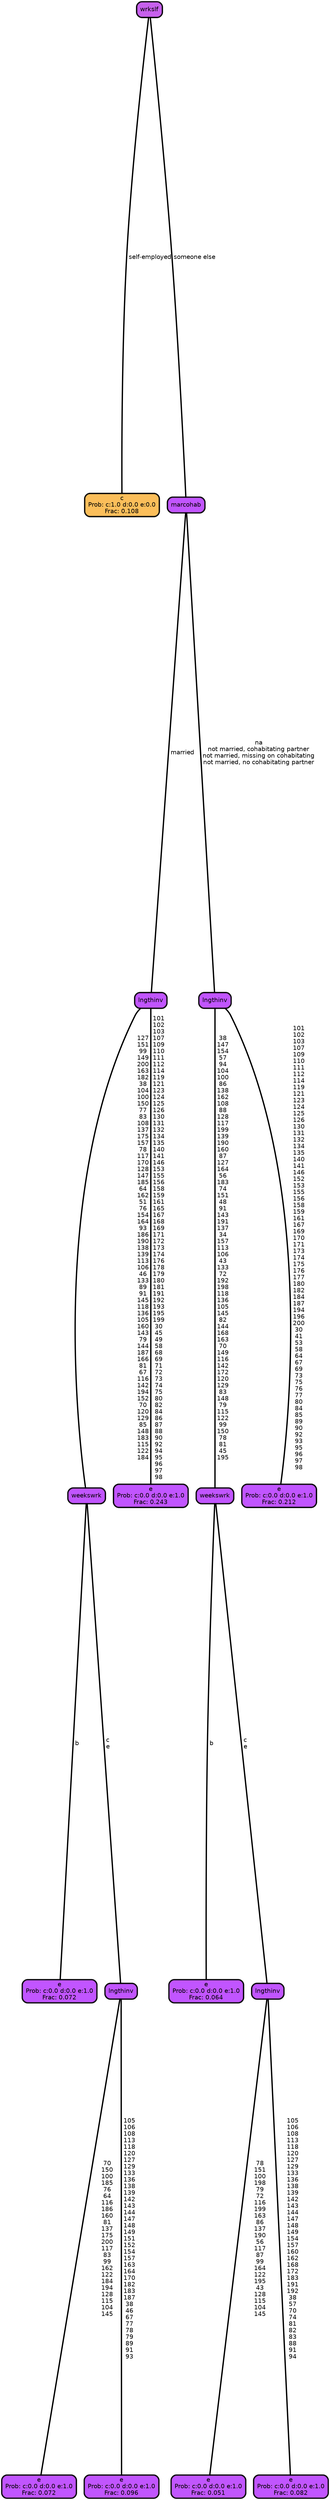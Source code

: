 graph Tree {
node [shape=box, style="filled, rounded",color="black",penwidth="3",fontcolor="black",                 fontname=helvetica] ;
graph [ranksep="0 equally", splines=straight,                 bgcolor=transparent, dpi=200] ;
edge [fontname=helvetica, color=black] ;
0 [label="c
Prob: c:1.0 d:0.0 e:0.0
Frac: 0.108", fillcolor="#fbbe5a"] ;
1 [label="wrkslf", fillcolor="#c760ed"] ;
2 [label="e
Prob: c:0.0 d:0.0 e:1.0
Frac: 0.072", fillcolor="#c155ff"] ;
3 [label="weekswrk", fillcolor="#c155fe"] ;
4 [label="e
Prob: c:0.0 d:0.0 e:1.0
Frac: 0.072", fillcolor="#c155ff"] ;
5 [label="lngthinv", fillcolor="#c155fe"] ;
6 [label="e
Prob: c:0.0 d:0.0 e:1.0
Frac: 0.096", fillcolor="#c155fe"] ;
7 [label="lngthinv", fillcolor="#c155fe"] ;
8 [label="e
Prob: c:0.0 d:0.0 e:1.0
Frac: 0.243", fillcolor="#c155ff"] ;
9 [label="marcohab", fillcolor="#c155fe"] ;
10 [label="e
Prob: c:0.0 d:0.0 e:1.0
Frac: 0.064", fillcolor="#c155ff"] ;
11 [label="weekswrk", fillcolor="#c155fe"] ;
12 [label="e
Prob: c:0.0 d:0.0 e:1.0
Frac: 0.051", fillcolor="#c156fd"] ;
13 [label="lngthinv", fillcolor="#c155fe"] ;
14 [label="e
Prob: c:0.0 d:0.0 e:1.0
Frac: 0.082", fillcolor="#c155ff"] ;
15 [label="lngthinv", fillcolor="#c155fe"] ;
16 [label="e
Prob: c:0.0 d:0.0 e:1.0
Frac: 0.212", fillcolor="#c155ff"] ;
1 -- 0 [label=" self-employed",penwidth=3] ;
1 -- 9 [label=" someone else",penwidth=3] ;
3 -- 2 [label=" b",penwidth=3] ;
3 -- 5 [label=" c\n e",penwidth=3] ;
5 -- 4 [label=" 70\n 150\n 100\n 185\n 76\n 64\n 116\n 186\n 160\n 81\n 137\n 175\n 200\n 117\n 83\n 99\n 162\n 122\n 184\n 194\n 128\n 115\n 104\n 145",penwidth=3] ;
5 -- 6 [label=" 105\n 106\n 108\n 113\n 118\n 120\n 127\n 129\n 133\n 136\n 138\n 139\n 142\n 143\n 144\n 147\n 148\n 149\n 151\n 152\n 154\n 157\n 163\n 164\n 170\n 182\n 183\n 187\n 38\n 46\n 67\n 77\n 78\n 79\n 89\n 91\n 93",penwidth=3] ;
7 -- 3 [label=" 127\n 151\n 99\n 149\n 200\n 163\n 182\n 38\n 104\n 100\n 150\n 77\n 83\n 108\n 137\n 175\n 157\n 78\n 117\n 170\n 128\n 147\n 185\n 64\n 162\n 51\n 76\n 154\n 164\n 93\n 186\n 190\n 138\n 139\n 113\n 106\n 46\n 133\n 89\n 91\n 145\n 118\n 136\n 105\n 160\n 143\n 79\n 144\n 187\n 166\n 81\n 67\n 116\n 142\n 194\n 152\n 70\n 120\n 129\n 85\n 148\n 183\n 115\n 122\n 184",penwidth=3] ;
7 -- 8 [label=" 101\n 102\n 103\n 107\n 109\n 110\n 111\n 112\n 114\n 119\n 121\n 123\n 124\n 125\n 126\n 130\n 131\n 132\n 134\n 135\n 140\n 141\n 146\n 153\n 155\n 156\n 158\n 159\n 161\n 165\n 167\n 168\n 169\n 171\n 172\n 173\n 174\n 176\n 178\n 179\n 180\n 181\n 191\n 192\n 193\n 195\n 199\n 30\n 45\n 49\n 58\n 68\n 69\n 71\n 72\n 73\n 74\n 75\n 80\n 82\n 84\n 86\n 87\n 88\n 90\n 92\n 94\n 95\n 96\n 97\n 98",penwidth=3] ;
9 -- 7 [label=" married",penwidth=3] ;
9 -- 15 [label=" na\n not married, cohabitating partner\n not married, missing on cohabitating\n not married, no cohabitating partner",penwidth=3] ;
11 -- 10 [label=" b",penwidth=3] ;
11 -- 13 [label=" c\n e",penwidth=3] ;
13 -- 12 [label=" 78\n 151\n 100\n 198\n 79\n 72\n 116\n 199\n 163\n 86\n 137\n 190\n 56\n 117\n 87\n 99\n 164\n 122\n 195\n 43\n 128\n 115\n 104\n 145",penwidth=3] ;
13 -- 14 [label=" 105\n 106\n 108\n 113\n 118\n 120\n 127\n 129\n 133\n 136\n 138\n 139\n 142\n 143\n 144\n 147\n 148\n 149\n 154\n 157\n 160\n 162\n 168\n 172\n 183\n 191\n 192\n 38\n 57\n 70\n 74\n 81\n 82\n 83\n 88\n 91\n 94",penwidth=3] ;
15 -- 11 [label=" 38\n 147\n 154\n 57\n 94\n 104\n 100\n 86\n 138\n 162\n 108\n 88\n 128\n 117\n 199\n 139\n 190\n 160\n 87\n 127\n 164\n 56\n 183\n 74\n 151\n 48\n 91\n 143\n 191\n 137\n 34\n 157\n 113\n 106\n 43\n 133\n 72\n 192\n 198\n 118\n 136\n 105\n 145\n 82\n 144\n 168\n 163\n 70\n 149\n 116\n 142\n 172\n 120\n 129\n 83\n 148\n 79\n 115\n 122\n 99\n 150\n 78\n 81\n 45\n 195",penwidth=3] ;
15 -- 16 [label=" 101\n 102\n 103\n 107\n 109\n 110\n 111\n 112\n 114\n 119\n 121\n 123\n 124\n 125\n 126\n 130\n 131\n 132\n 134\n 135\n 140\n 141\n 146\n 152\n 153\n 155\n 156\n 158\n 159\n 161\n 167\n 169\n 170\n 171\n 173\n 174\n 175\n 176\n 177\n 180\n 182\n 184\n 187\n 194\n 196\n 200\n 30\n 41\n 53\n 58\n 64\n 67\n 69\n 73\n 75\n 76\n 77\n 80\n 84\n 85\n 89\n 90\n 92\n 93\n 95\n 96\n 97\n 98",penwidth=3] ;
{rank = same;}}